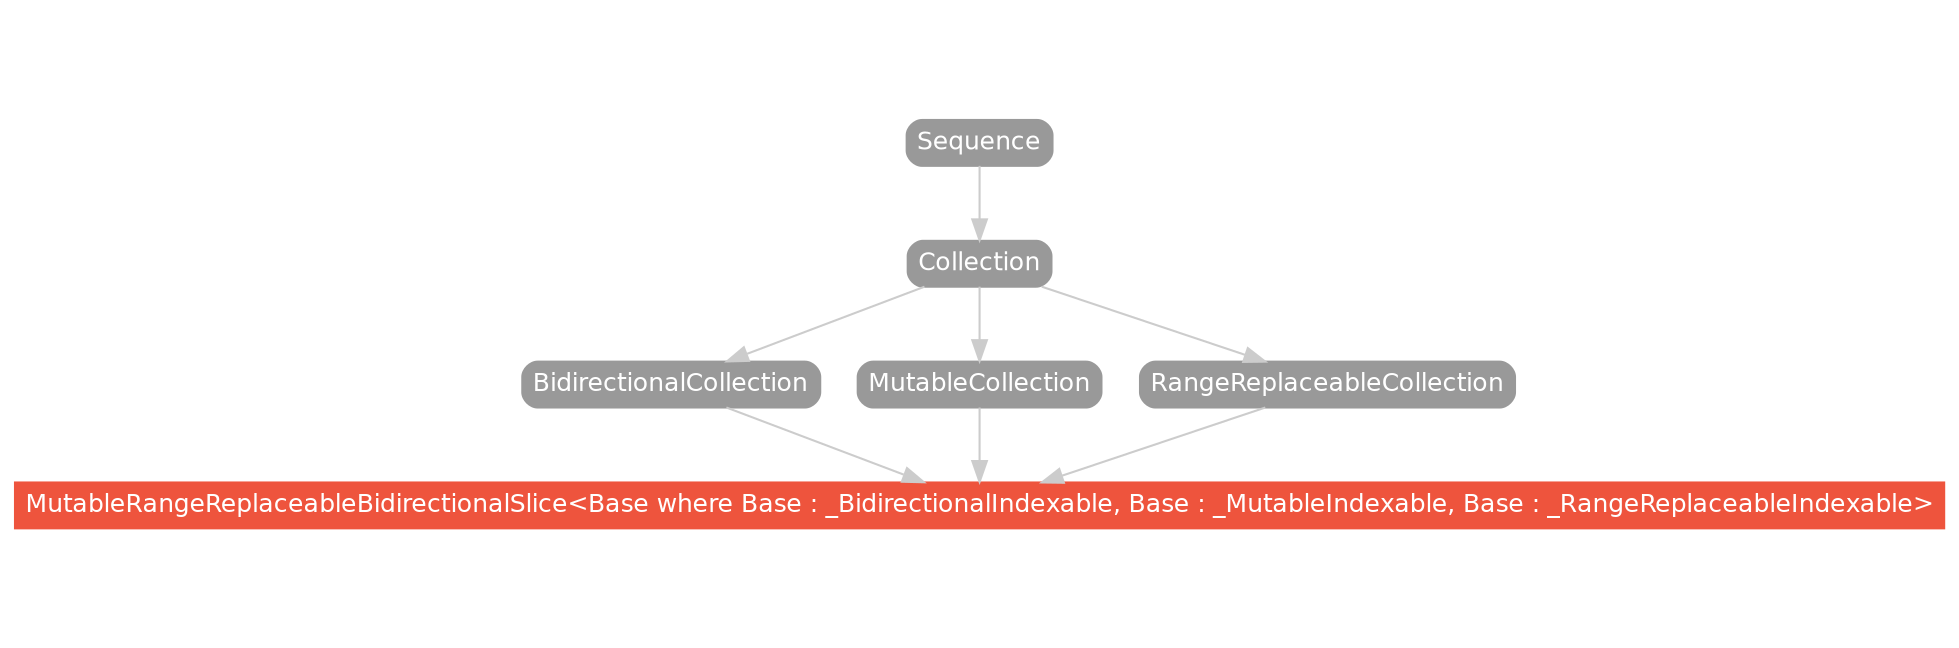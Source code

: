 strict digraph "MutableRangeReplaceableBidirectionalSlice<Base where Base : _BidirectionalIndexable, Base : _MutableIndexable, Base : _RangeReplaceableIndexable> - Type Hierarchy - SwiftDoc.org" {
    pad="0.1,0.8"
    node [shape=box, style="filled,rounded", color="#999999", fillcolor="#999999", fontcolor=white, fontname=Helvetica, fontnames="Helvetica,sansserif", fontsize=12, margin="0.07,0.05", height="0.3"]
    edge [color="#cccccc"]
    "BidirectionalCollection" [URL="/protocol/BidirectionalCollection/hierarchy/"]
    "Collection" [URL="/protocol/Collection/hierarchy/"]
    "MutableCollection" [URL="/protocol/MutableCollection/hierarchy/"]
    "MutableRangeReplaceableBidirectionalSlice<Base where Base : _BidirectionalIndexable, Base : _MutableIndexable, Base : _RangeReplaceableIndexable>" [URL="/type/MutableRangeReplaceableBidirectionalSlice/", style="filled", fillcolor="#ee543d", color="#ee543d"]
    "RangeReplaceableCollection" [URL="/protocol/RangeReplaceableCollection/hierarchy/"]
    "Sequence" [URL="/protocol/Sequence/hierarchy/"]    "BidirectionalCollection" -> "MutableRangeReplaceableBidirectionalSlice<Base where Base : _BidirectionalIndexable, Base : _MutableIndexable, Base : _RangeReplaceableIndexable>"
    "MutableCollection" -> "MutableRangeReplaceableBidirectionalSlice<Base where Base : _BidirectionalIndexable, Base : _MutableIndexable, Base : _RangeReplaceableIndexable>"
    "RangeReplaceableCollection" -> "MutableRangeReplaceableBidirectionalSlice<Base where Base : _BidirectionalIndexable, Base : _MutableIndexable, Base : _RangeReplaceableIndexable>"
    "Collection" -> "BidirectionalCollection"
    "Sequence" -> "Collection"
    "Collection" -> "MutableCollection"
    "Sequence" -> "Collection"
    "Collection" -> "RangeReplaceableCollection"
    "Sequence" -> "Collection"
    subgraph Types {
        rank = max; "MutableRangeReplaceableBidirectionalSlice<Base where Base : _BidirectionalIndexable, Base : _MutableIndexable, Base : _RangeReplaceableIndexable>";
    }
}